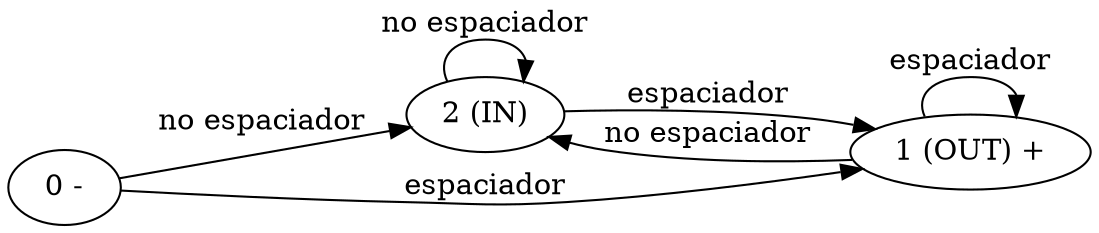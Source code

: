 digraph G{
    rankdir="LR"
    inicio[label="0 -"]
    IN[label="2 (IN)"]
    out[label="1 (OUT) +"]
    out->out[label="espaciador"]
    out->IN[label="no espaciador"]
    IN->IN[label="no espaciador"]
    IN->out[label="espaciador"]
    inicio->out[label="espaciador"]
    inicio->IN[label="no espaciador"]
}